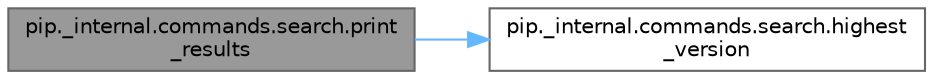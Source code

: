digraph "pip._internal.commands.search.print_results"
{
 // LATEX_PDF_SIZE
  bgcolor="transparent";
  edge [fontname=Helvetica,fontsize=10,labelfontname=Helvetica,labelfontsize=10];
  node [fontname=Helvetica,fontsize=10,shape=box,height=0.2,width=0.4];
  rankdir="LR";
  Node1 [id="Node000001",label="pip._internal.commands.search.print\l_results",height=0.2,width=0.4,color="gray40", fillcolor="grey60", style="filled", fontcolor="black",tooltip=" "];
  Node1 -> Node2 [id="edge1_Node000001_Node000002",color="steelblue1",style="solid",tooltip=" "];
  Node2 [id="Node000002",label="pip._internal.commands.search.highest\l_version",height=0.2,width=0.4,color="grey40", fillcolor="white", style="filled",URL="$namespacepip_1_1__internal_1_1commands_1_1search.html#a9a96c282851d5d550bc316f7ef8a20ad",tooltip=" "];
}
